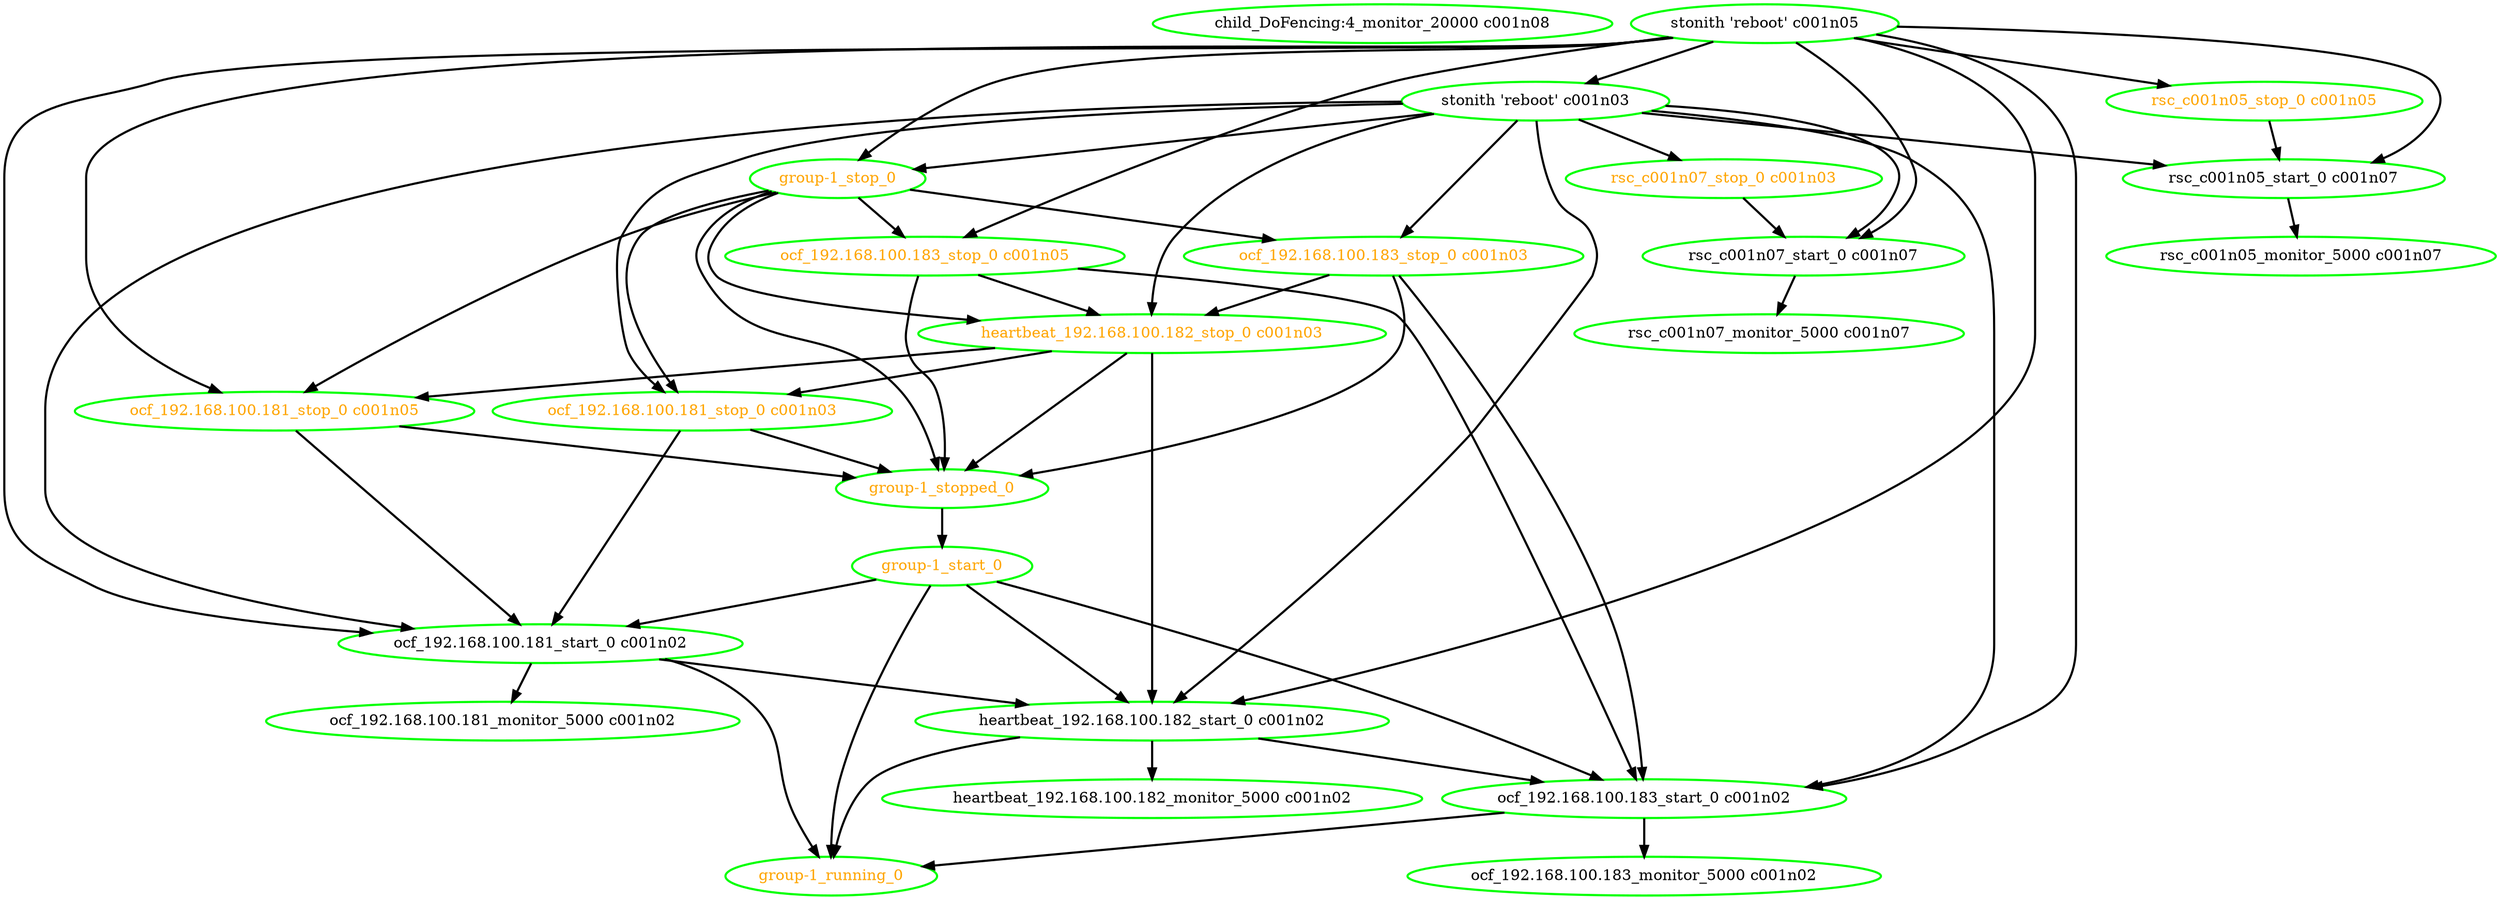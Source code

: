  digraph "g" {
"child_DoFencing:4_monitor_20000 c001n08" [ style=bold color="green" fontcolor="black"]
"group-1_running_0" [ style=bold color="green" fontcolor="orange"]
"group-1_start_0" -> "group-1_running_0" [ style = bold]
"group-1_start_0" -> "heartbeat_192.168.100.182_start_0 c001n02" [ style = bold]
"group-1_start_0" -> "ocf_192.168.100.181_start_0 c001n02" [ style = bold]
"group-1_start_0" -> "ocf_192.168.100.183_start_0 c001n02" [ style = bold]
"group-1_start_0" [ style=bold color="green" fontcolor="orange"]
"group-1_stop_0" -> "group-1_stopped_0" [ style = bold]
"group-1_stop_0" -> "heartbeat_192.168.100.182_stop_0 c001n03" [ style = bold]
"group-1_stop_0" -> "ocf_192.168.100.181_stop_0 c001n03" [ style = bold]
"group-1_stop_0" -> "ocf_192.168.100.181_stop_0 c001n05" [ style = bold]
"group-1_stop_0" -> "ocf_192.168.100.183_stop_0 c001n03" [ style = bold]
"group-1_stop_0" -> "ocf_192.168.100.183_stop_0 c001n05" [ style = bold]
"group-1_stop_0" [ style=bold color="green" fontcolor="orange"]
"group-1_stopped_0" -> "group-1_start_0" [ style = bold]
"group-1_stopped_0" [ style=bold color="green" fontcolor="orange"]
"heartbeat_192.168.100.182_monitor_5000 c001n02" [ style=bold color="green" fontcolor="black"]
"heartbeat_192.168.100.182_start_0 c001n02" -> "group-1_running_0" [ style = bold]
"heartbeat_192.168.100.182_start_0 c001n02" -> "heartbeat_192.168.100.182_monitor_5000 c001n02" [ style = bold]
"heartbeat_192.168.100.182_start_0 c001n02" -> "ocf_192.168.100.183_start_0 c001n02" [ style = bold]
"heartbeat_192.168.100.182_start_0 c001n02" [ style=bold color="green" fontcolor="black"]
"heartbeat_192.168.100.182_stop_0 c001n03" -> "group-1_stopped_0" [ style = bold]
"heartbeat_192.168.100.182_stop_0 c001n03" -> "heartbeat_192.168.100.182_start_0 c001n02" [ style = bold]
"heartbeat_192.168.100.182_stop_0 c001n03" -> "ocf_192.168.100.181_stop_0 c001n03" [ style = bold]
"heartbeat_192.168.100.182_stop_0 c001n03" -> "ocf_192.168.100.181_stop_0 c001n05" [ style = bold]
"heartbeat_192.168.100.182_stop_0 c001n03" [ style=bold color="green" fontcolor="orange"]
"ocf_192.168.100.181_monitor_5000 c001n02" [ style=bold color="green" fontcolor="black"]
"ocf_192.168.100.181_start_0 c001n02" -> "group-1_running_0" [ style = bold]
"ocf_192.168.100.181_start_0 c001n02" -> "heartbeat_192.168.100.182_start_0 c001n02" [ style = bold]
"ocf_192.168.100.181_start_0 c001n02" -> "ocf_192.168.100.181_monitor_5000 c001n02" [ style = bold]
"ocf_192.168.100.181_start_0 c001n02" [ style=bold color="green" fontcolor="black"]
"ocf_192.168.100.181_stop_0 c001n03" -> "group-1_stopped_0" [ style = bold]
"ocf_192.168.100.181_stop_0 c001n03" -> "ocf_192.168.100.181_start_0 c001n02" [ style = bold]
"ocf_192.168.100.181_stop_0 c001n03" [ style=bold color="green" fontcolor="orange"]
"ocf_192.168.100.181_stop_0 c001n05" -> "group-1_stopped_0" [ style = bold]
"ocf_192.168.100.181_stop_0 c001n05" -> "ocf_192.168.100.181_start_0 c001n02" [ style = bold]
"ocf_192.168.100.181_stop_0 c001n05" [ style=bold color="green" fontcolor="orange"]
"ocf_192.168.100.183_monitor_5000 c001n02" [ style=bold color="green" fontcolor="black"]
"ocf_192.168.100.183_start_0 c001n02" -> "group-1_running_0" [ style = bold]
"ocf_192.168.100.183_start_0 c001n02" -> "ocf_192.168.100.183_monitor_5000 c001n02" [ style = bold]
"ocf_192.168.100.183_start_0 c001n02" [ style=bold color="green" fontcolor="black"]
"ocf_192.168.100.183_stop_0 c001n03" -> "group-1_stopped_0" [ style = bold]
"ocf_192.168.100.183_stop_0 c001n03" -> "heartbeat_192.168.100.182_stop_0 c001n03" [ style = bold]
"ocf_192.168.100.183_stop_0 c001n03" -> "ocf_192.168.100.183_start_0 c001n02" [ style = bold]
"ocf_192.168.100.183_stop_0 c001n03" [ style=bold color="green" fontcolor="orange"]
"ocf_192.168.100.183_stop_0 c001n05" -> "group-1_stopped_0" [ style = bold]
"ocf_192.168.100.183_stop_0 c001n05" -> "heartbeat_192.168.100.182_stop_0 c001n03" [ style = bold]
"ocf_192.168.100.183_stop_0 c001n05" -> "ocf_192.168.100.183_start_0 c001n02" [ style = bold]
"ocf_192.168.100.183_stop_0 c001n05" [ style=bold color="green" fontcolor="orange"]
"rsc_c001n05_monitor_5000 c001n07" [ style=bold color="green" fontcolor="black"]
"rsc_c001n05_start_0 c001n07" -> "rsc_c001n05_monitor_5000 c001n07" [ style = bold]
"rsc_c001n05_start_0 c001n07" [ style=bold color="green" fontcolor="black"]
"rsc_c001n05_stop_0 c001n05" -> "rsc_c001n05_start_0 c001n07" [ style = bold]
"rsc_c001n05_stop_0 c001n05" [ style=bold color="green" fontcolor="orange"]
"rsc_c001n07_monitor_5000 c001n07" [ style=bold color="green" fontcolor="black"]
"rsc_c001n07_start_0 c001n07" -> "rsc_c001n07_monitor_5000 c001n07" [ style = bold]
"rsc_c001n07_start_0 c001n07" [ style=bold color="green" fontcolor="black"]
"rsc_c001n07_stop_0 c001n03" -> "rsc_c001n07_start_0 c001n07" [ style = bold]
"rsc_c001n07_stop_0 c001n03" [ style=bold color="green" fontcolor="orange"]
"stonith 'reboot' c001n03" -> "group-1_stop_0" [ style = bold]
"stonith 'reboot' c001n03" -> "heartbeat_192.168.100.182_start_0 c001n02" [ style = bold]
"stonith 'reboot' c001n03" -> "heartbeat_192.168.100.182_stop_0 c001n03" [ style = bold]
"stonith 'reboot' c001n03" -> "ocf_192.168.100.181_start_0 c001n02" [ style = bold]
"stonith 'reboot' c001n03" -> "ocf_192.168.100.181_stop_0 c001n03" [ style = bold]
"stonith 'reboot' c001n03" -> "ocf_192.168.100.183_start_0 c001n02" [ style = bold]
"stonith 'reboot' c001n03" -> "ocf_192.168.100.183_stop_0 c001n03" [ style = bold]
"stonith 'reboot' c001n03" -> "rsc_c001n05_start_0 c001n07" [ style = bold]
"stonith 'reboot' c001n03" -> "rsc_c001n07_start_0 c001n07" [ style = bold]
"stonith 'reboot' c001n03" -> "rsc_c001n07_stop_0 c001n03" [ style = bold]
"stonith 'reboot' c001n03" [ style=bold color="green" fontcolor="black"]
"stonith 'reboot' c001n05" -> "group-1_stop_0" [ style = bold]
"stonith 'reboot' c001n05" -> "heartbeat_192.168.100.182_start_0 c001n02" [ style = bold]
"stonith 'reboot' c001n05" -> "ocf_192.168.100.181_start_0 c001n02" [ style = bold]
"stonith 'reboot' c001n05" -> "ocf_192.168.100.181_stop_0 c001n05" [ style = bold]
"stonith 'reboot' c001n05" -> "ocf_192.168.100.183_start_0 c001n02" [ style = bold]
"stonith 'reboot' c001n05" -> "ocf_192.168.100.183_stop_0 c001n05" [ style = bold]
"stonith 'reboot' c001n05" -> "rsc_c001n05_start_0 c001n07" [ style = bold]
"stonith 'reboot' c001n05" -> "rsc_c001n05_stop_0 c001n05" [ style = bold]
"stonith 'reboot' c001n05" -> "rsc_c001n07_start_0 c001n07" [ style = bold]
"stonith 'reboot' c001n05" -> "stonith 'reboot' c001n03" [ style = bold]
"stonith 'reboot' c001n05" [ style=bold color="green" fontcolor="black"]
}
